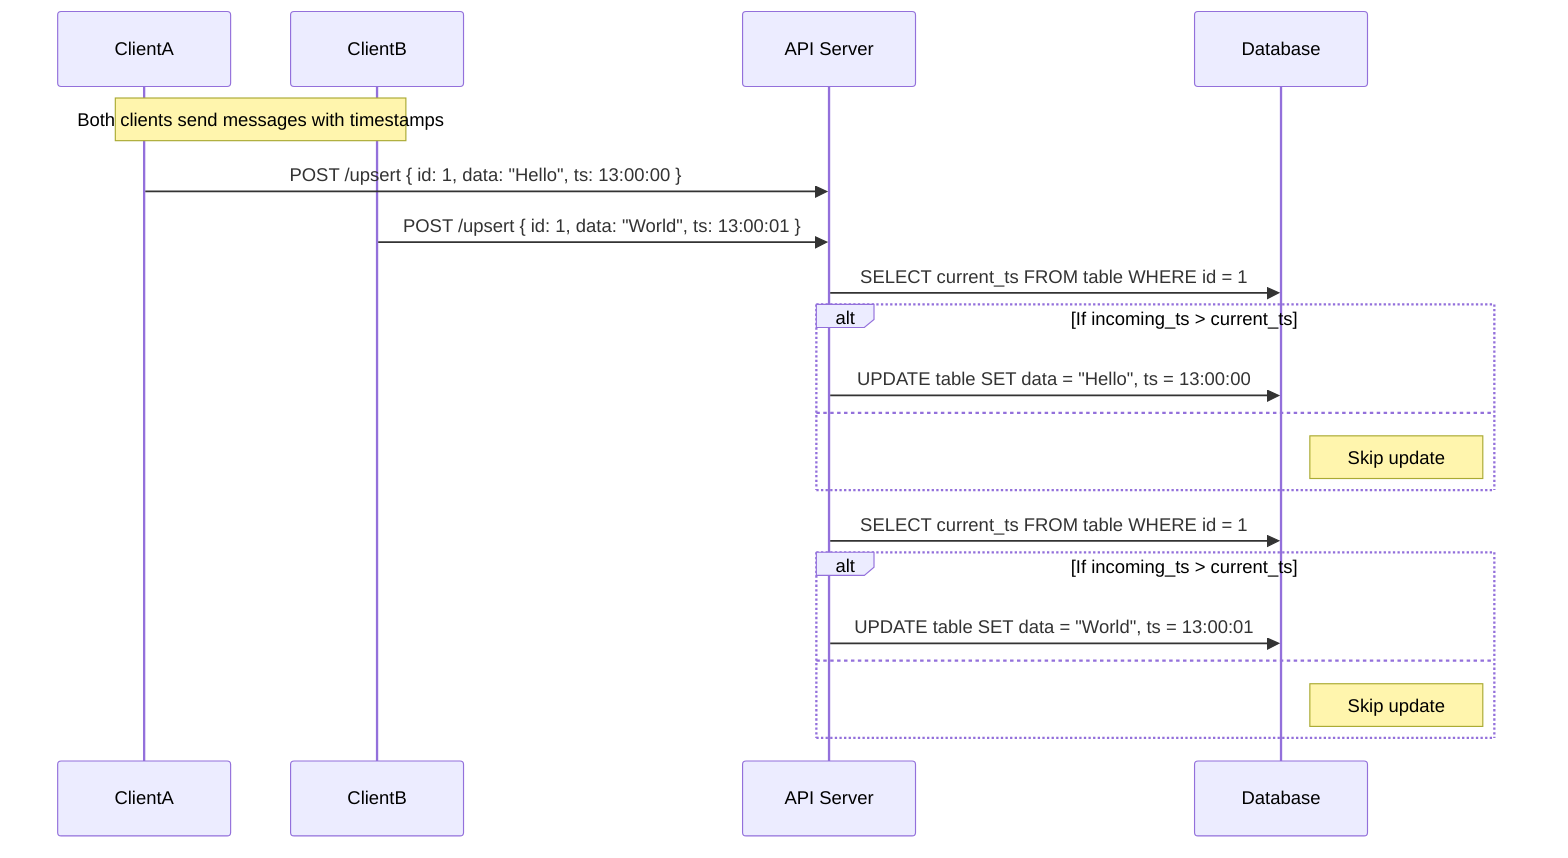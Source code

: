 sequenceDiagram
    participant ClientA
    participant ClientB
    participant API Server
    participant Database

    Note over ClientA, ClientB: Both clients send messages with timestamps

    ClientA->>API Server: POST /upsert { id: 1, data: "Hello", ts: 13:00:00 }
    ClientB->>API Server: POST /upsert { id: 1, data: "World", ts: 13:00:01 }

    API Server->>Database: SELECT current_ts FROM table WHERE id = 1
    alt If incoming_ts > current_ts
        API Server->>Database: UPDATE table SET data = "Hello", ts = 13:00:00
    else
        Note right of Database: Skip update
    end

    API Server->>Database: SELECT current_ts FROM table WHERE id = 1
    alt If incoming_ts > current_ts
        API Server->>Database: UPDATE table SET data = "World", ts = 13:00:01
    else
        Note right of Database: Skip update
    end